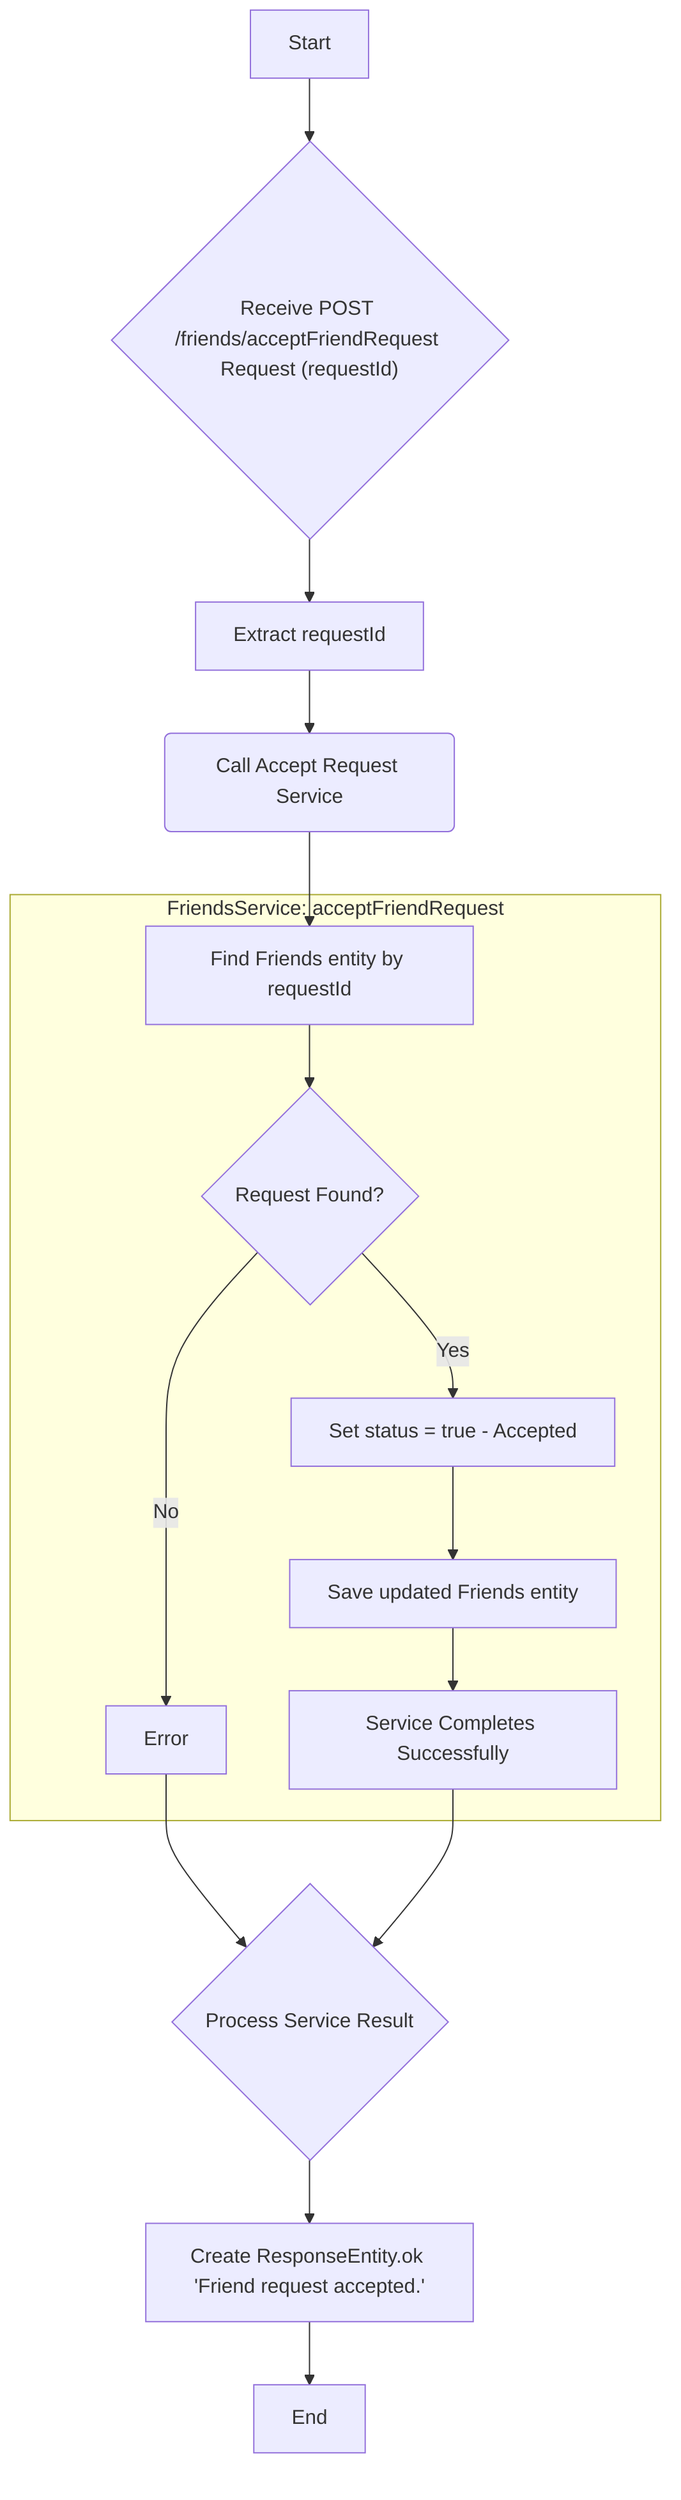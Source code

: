 graph TD
    A[Start] --> B{"Receive POST /friends/acceptFriendRequest Request (requestId)"};
    B --> C[Extract requestId];
    C --> D(Call Accept Request Service);

subgraph "FriendsService: acceptFriendRequest"
E[Find Friends entity by requestId];
E --> F{Request Found?};
F -- No --> G[Error];
F -- Yes --> H[Set status = true - Accepted];
H --> I[Save updated Friends entity];
I --> J[Service Completes Successfully];
end

D --> E;

G --> K{Process Service Result};
J --> K;

K --> L[Create ResponseEntity.ok 'Friend request accepted.'];
L --> ZEnd[End];